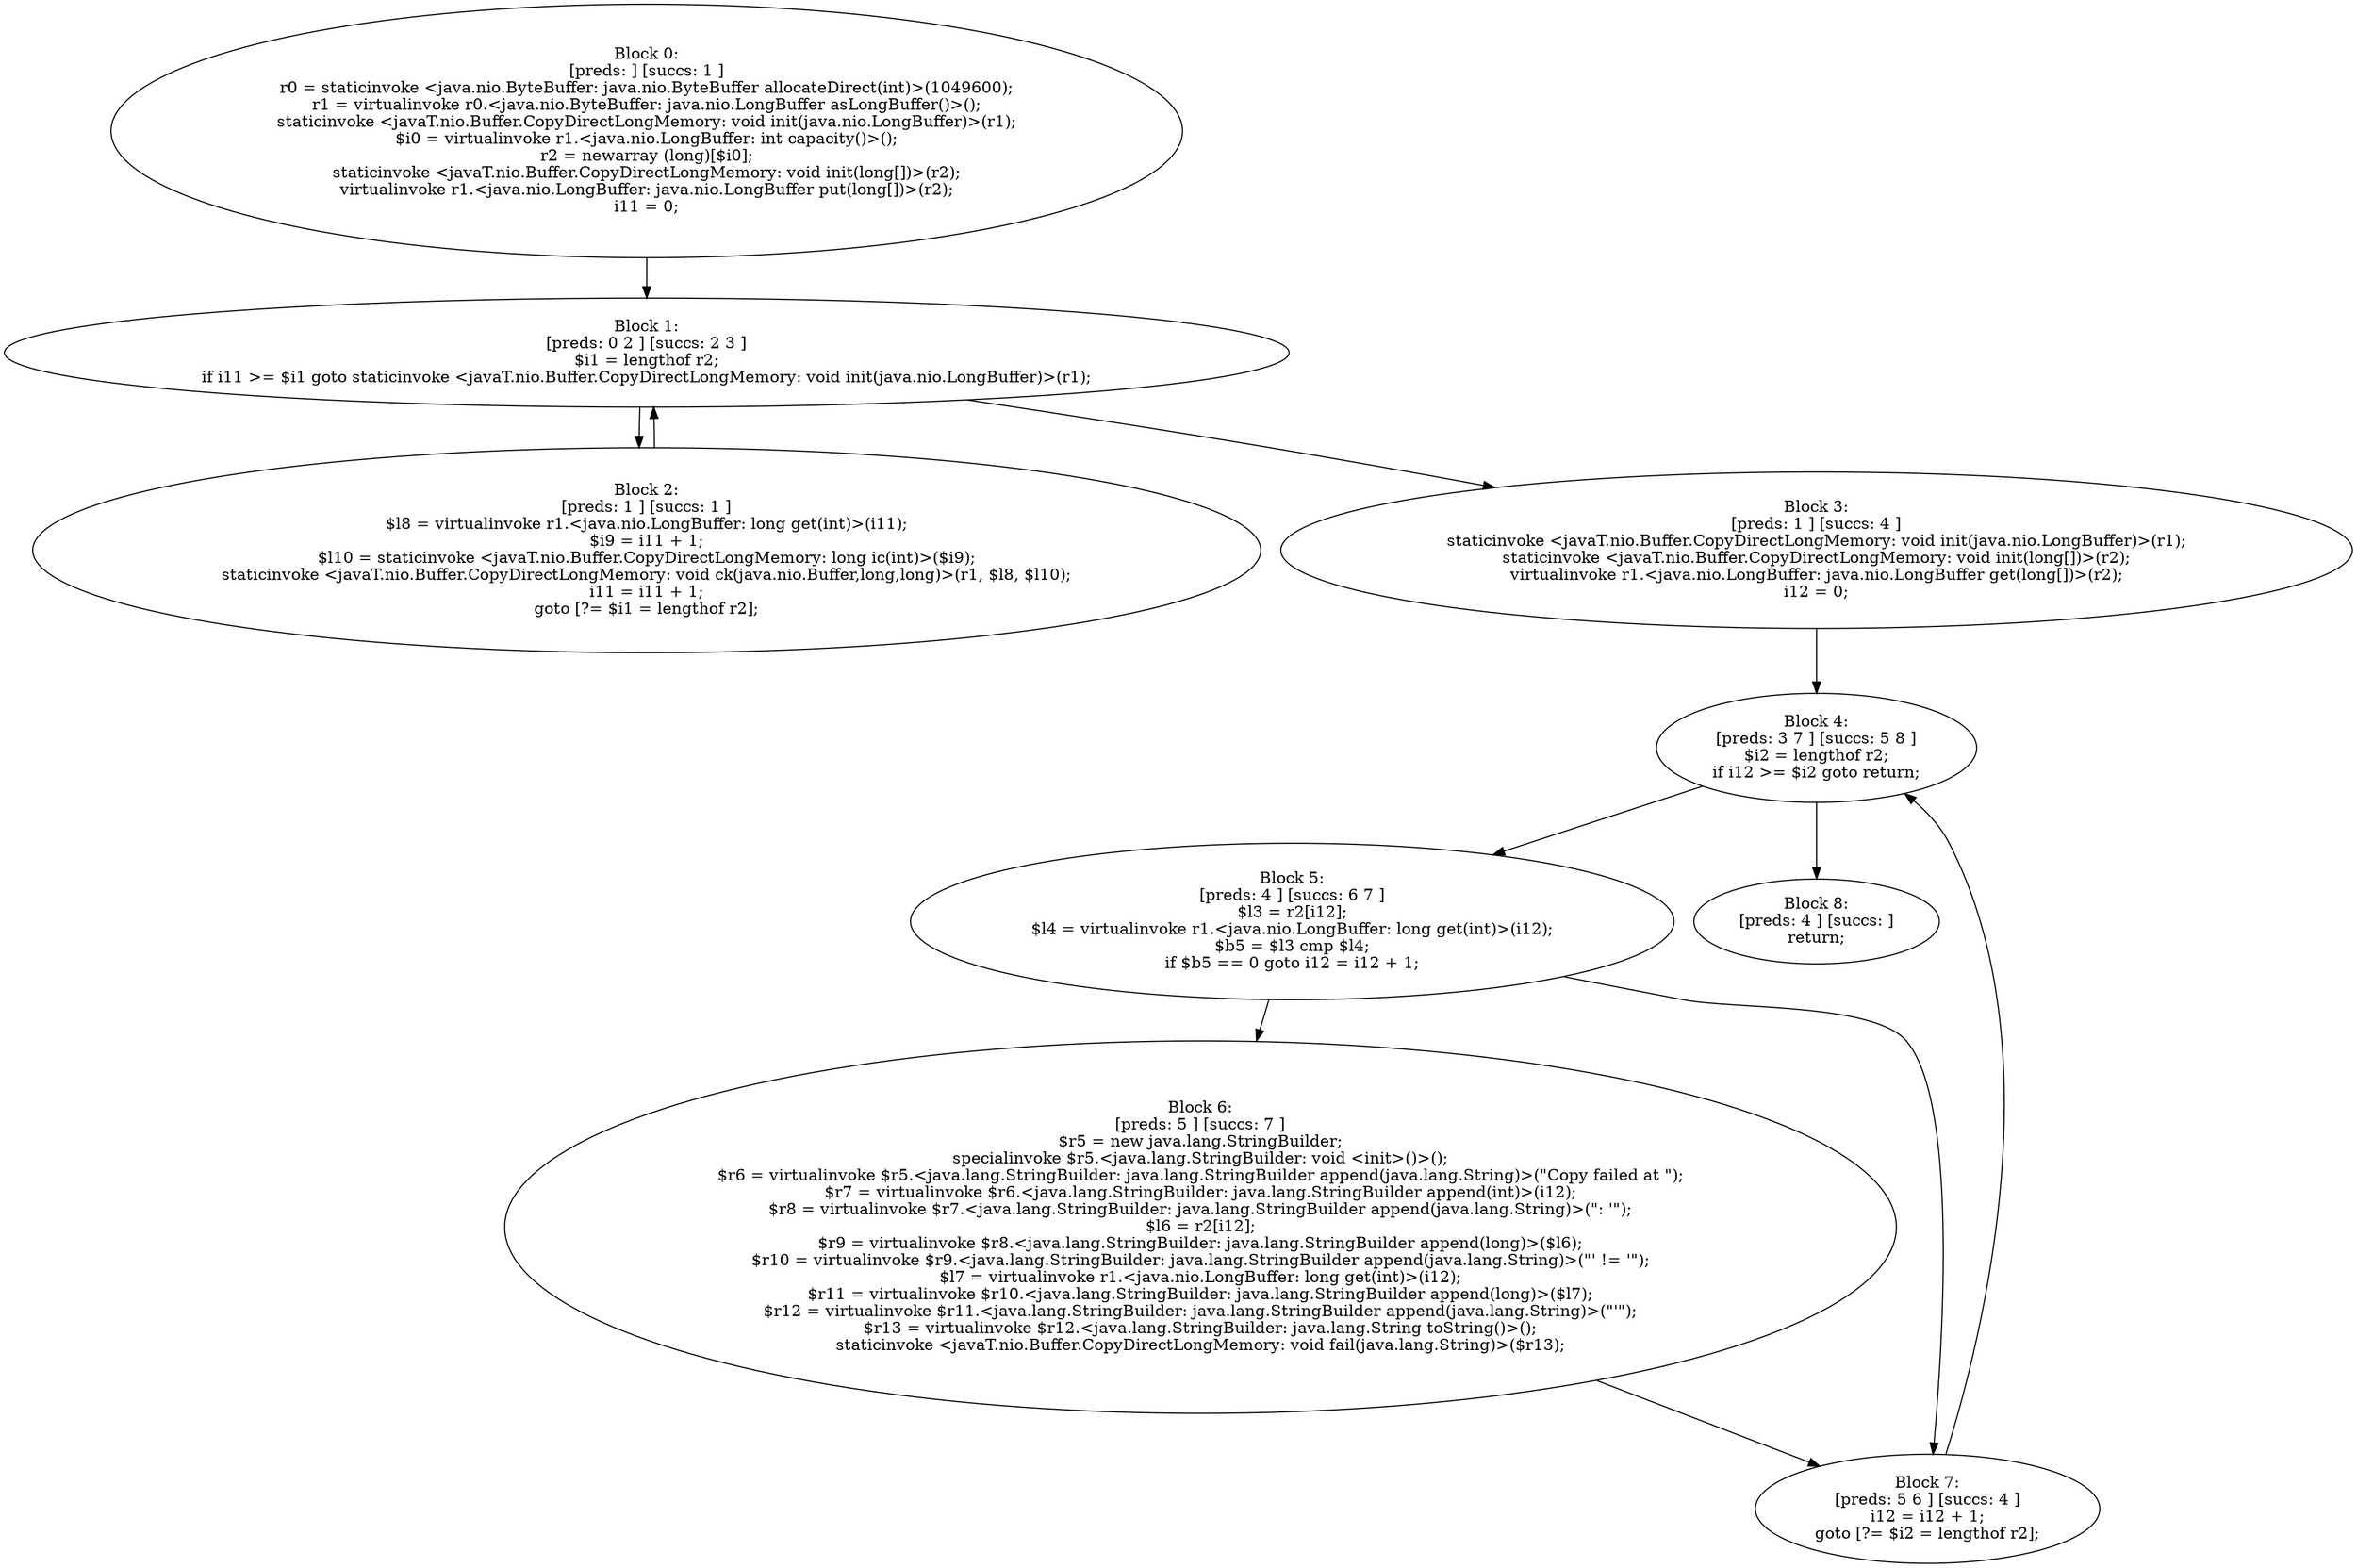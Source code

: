 digraph "unitGraph" {
    "Block 0:
[preds: ] [succs: 1 ]
r0 = staticinvoke <java.nio.ByteBuffer: java.nio.ByteBuffer allocateDirect(int)>(1049600);
r1 = virtualinvoke r0.<java.nio.ByteBuffer: java.nio.LongBuffer asLongBuffer()>();
staticinvoke <javaT.nio.Buffer.CopyDirectLongMemory: void init(java.nio.LongBuffer)>(r1);
$i0 = virtualinvoke r1.<java.nio.LongBuffer: int capacity()>();
r2 = newarray (long)[$i0];
staticinvoke <javaT.nio.Buffer.CopyDirectLongMemory: void init(long[])>(r2);
virtualinvoke r1.<java.nio.LongBuffer: java.nio.LongBuffer put(long[])>(r2);
i11 = 0;
"
    "Block 1:
[preds: 0 2 ] [succs: 2 3 ]
$i1 = lengthof r2;
if i11 >= $i1 goto staticinvoke <javaT.nio.Buffer.CopyDirectLongMemory: void init(java.nio.LongBuffer)>(r1);
"
    "Block 2:
[preds: 1 ] [succs: 1 ]
$l8 = virtualinvoke r1.<java.nio.LongBuffer: long get(int)>(i11);
$i9 = i11 + 1;
$l10 = staticinvoke <javaT.nio.Buffer.CopyDirectLongMemory: long ic(int)>($i9);
staticinvoke <javaT.nio.Buffer.CopyDirectLongMemory: void ck(java.nio.Buffer,long,long)>(r1, $l8, $l10);
i11 = i11 + 1;
goto [?= $i1 = lengthof r2];
"
    "Block 3:
[preds: 1 ] [succs: 4 ]
staticinvoke <javaT.nio.Buffer.CopyDirectLongMemory: void init(java.nio.LongBuffer)>(r1);
staticinvoke <javaT.nio.Buffer.CopyDirectLongMemory: void init(long[])>(r2);
virtualinvoke r1.<java.nio.LongBuffer: java.nio.LongBuffer get(long[])>(r2);
i12 = 0;
"
    "Block 4:
[preds: 3 7 ] [succs: 5 8 ]
$i2 = lengthof r2;
if i12 >= $i2 goto return;
"
    "Block 5:
[preds: 4 ] [succs: 6 7 ]
$l3 = r2[i12];
$l4 = virtualinvoke r1.<java.nio.LongBuffer: long get(int)>(i12);
$b5 = $l3 cmp $l4;
if $b5 == 0 goto i12 = i12 + 1;
"
    "Block 6:
[preds: 5 ] [succs: 7 ]
$r5 = new java.lang.StringBuilder;
specialinvoke $r5.<java.lang.StringBuilder: void <init>()>();
$r6 = virtualinvoke $r5.<java.lang.StringBuilder: java.lang.StringBuilder append(java.lang.String)>(\"Copy failed at \");
$r7 = virtualinvoke $r6.<java.lang.StringBuilder: java.lang.StringBuilder append(int)>(i12);
$r8 = virtualinvoke $r7.<java.lang.StringBuilder: java.lang.StringBuilder append(java.lang.String)>(\": \'\");
$l6 = r2[i12];
$r9 = virtualinvoke $r8.<java.lang.StringBuilder: java.lang.StringBuilder append(long)>($l6);
$r10 = virtualinvoke $r9.<java.lang.StringBuilder: java.lang.StringBuilder append(java.lang.String)>(\"\' != \'\");
$l7 = virtualinvoke r1.<java.nio.LongBuffer: long get(int)>(i12);
$r11 = virtualinvoke $r10.<java.lang.StringBuilder: java.lang.StringBuilder append(long)>($l7);
$r12 = virtualinvoke $r11.<java.lang.StringBuilder: java.lang.StringBuilder append(java.lang.String)>(\"\'\");
$r13 = virtualinvoke $r12.<java.lang.StringBuilder: java.lang.String toString()>();
staticinvoke <javaT.nio.Buffer.CopyDirectLongMemory: void fail(java.lang.String)>($r13);
"
    "Block 7:
[preds: 5 6 ] [succs: 4 ]
i12 = i12 + 1;
goto [?= $i2 = lengthof r2];
"
    "Block 8:
[preds: 4 ] [succs: ]
return;
"
    "Block 0:
[preds: ] [succs: 1 ]
r0 = staticinvoke <java.nio.ByteBuffer: java.nio.ByteBuffer allocateDirect(int)>(1049600);
r1 = virtualinvoke r0.<java.nio.ByteBuffer: java.nio.LongBuffer asLongBuffer()>();
staticinvoke <javaT.nio.Buffer.CopyDirectLongMemory: void init(java.nio.LongBuffer)>(r1);
$i0 = virtualinvoke r1.<java.nio.LongBuffer: int capacity()>();
r2 = newarray (long)[$i0];
staticinvoke <javaT.nio.Buffer.CopyDirectLongMemory: void init(long[])>(r2);
virtualinvoke r1.<java.nio.LongBuffer: java.nio.LongBuffer put(long[])>(r2);
i11 = 0;
"->"Block 1:
[preds: 0 2 ] [succs: 2 3 ]
$i1 = lengthof r2;
if i11 >= $i1 goto staticinvoke <javaT.nio.Buffer.CopyDirectLongMemory: void init(java.nio.LongBuffer)>(r1);
";
    "Block 1:
[preds: 0 2 ] [succs: 2 3 ]
$i1 = lengthof r2;
if i11 >= $i1 goto staticinvoke <javaT.nio.Buffer.CopyDirectLongMemory: void init(java.nio.LongBuffer)>(r1);
"->"Block 2:
[preds: 1 ] [succs: 1 ]
$l8 = virtualinvoke r1.<java.nio.LongBuffer: long get(int)>(i11);
$i9 = i11 + 1;
$l10 = staticinvoke <javaT.nio.Buffer.CopyDirectLongMemory: long ic(int)>($i9);
staticinvoke <javaT.nio.Buffer.CopyDirectLongMemory: void ck(java.nio.Buffer,long,long)>(r1, $l8, $l10);
i11 = i11 + 1;
goto [?= $i1 = lengthof r2];
";
    "Block 1:
[preds: 0 2 ] [succs: 2 3 ]
$i1 = lengthof r2;
if i11 >= $i1 goto staticinvoke <javaT.nio.Buffer.CopyDirectLongMemory: void init(java.nio.LongBuffer)>(r1);
"->"Block 3:
[preds: 1 ] [succs: 4 ]
staticinvoke <javaT.nio.Buffer.CopyDirectLongMemory: void init(java.nio.LongBuffer)>(r1);
staticinvoke <javaT.nio.Buffer.CopyDirectLongMemory: void init(long[])>(r2);
virtualinvoke r1.<java.nio.LongBuffer: java.nio.LongBuffer get(long[])>(r2);
i12 = 0;
";
    "Block 2:
[preds: 1 ] [succs: 1 ]
$l8 = virtualinvoke r1.<java.nio.LongBuffer: long get(int)>(i11);
$i9 = i11 + 1;
$l10 = staticinvoke <javaT.nio.Buffer.CopyDirectLongMemory: long ic(int)>($i9);
staticinvoke <javaT.nio.Buffer.CopyDirectLongMemory: void ck(java.nio.Buffer,long,long)>(r1, $l8, $l10);
i11 = i11 + 1;
goto [?= $i1 = lengthof r2];
"->"Block 1:
[preds: 0 2 ] [succs: 2 3 ]
$i1 = lengthof r2;
if i11 >= $i1 goto staticinvoke <javaT.nio.Buffer.CopyDirectLongMemory: void init(java.nio.LongBuffer)>(r1);
";
    "Block 3:
[preds: 1 ] [succs: 4 ]
staticinvoke <javaT.nio.Buffer.CopyDirectLongMemory: void init(java.nio.LongBuffer)>(r1);
staticinvoke <javaT.nio.Buffer.CopyDirectLongMemory: void init(long[])>(r2);
virtualinvoke r1.<java.nio.LongBuffer: java.nio.LongBuffer get(long[])>(r2);
i12 = 0;
"->"Block 4:
[preds: 3 7 ] [succs: 5 8 ]
$i2 = lengthof r2;
if i12 >= $i2 goto return;
";
    "Block 4:
[preds: 3 7 ] [succs: 5 8 ]
$i2 = lengthof r2;
if i12 >= $i2 goto return;
"->"Block 5:
[preds: 4 ] [succs: 6 7 ]
$l3 = r2[i12];
$l4 = virtualinvoke r1.<java.nio.LongBuffer: long get(int)>(i12);
$b5 = $l3 cmp $l4;
if $b5 == 0 goto i12 = i12 + 1;
";
    "Block 4:
[preds: 3 7 ] [succs: 5 8 ]
$i2 = lengthof r2;
if i12 >= $i2 goto return;
"->"Block 8:
[preds: 4 ] [succs: ]
return;
";
    "Block 5:
[preds: 4 ] [succs: 6 7 ]
$l3 = r2[i12];
$l4 = virtualinvoke r1.<java.nio.LongBuffer: long get(int)>(i12);
$b5 = $l3 cmp $l4;
if $b5 == 0 goto i12 = i12 + 1;
"->"Block 6:
[preds: 5 ] [succs: 7 ]
$r5 = new java.lang.StringBuilder;
specialinvoke $r5.<java.lang.StringBuilder: void <init>()>();
$r6 = virtualinvoke $r5.<java.lang.StringBuilder: java.lang.StringBuilder append(java.lang.String)>(\"Copy failed at \");
$r7 = virtualinvoke $r6.<java.lang.StringBuilder: java.lang.StringBuilder append(int)>(i12);
$r8 = virtualinvoke $r7.<java.lang.StringBuilder: java.lang.StringBuilder append(java.lang.String)>(\": \'\");
$l6 = r2[i12];
$r9 = virtualinvoke $r8.<java.lang.StringBuilder: java.lang.StringBuilder append(long)>($l6);
$r10 = virtualinvoke $r9.<java.lang.StringBuilder: java.lang.StringBuilder append(java.lang.String)>(\"\' != \'\");
$l7 = virtualinvoke r1.<java.nio.LongBuffer: long get(int)>(i12);
$r11 = virtualinvoke $r10.<java.lang.StringBuilder: java.lang.StringBuilder append(long)>($l7);
$r12 = virtualinvoke $r11.<java.lang.StringBuilder: java.lang.StringBuilder append(java.lang.String)>(\"\'\");
$r13 = virtualinvoke $r12.<java.lang.StringBuilder: java.lang.String toString()>();
staticinvoke <javaT.nio.Buffer.CopyDirectLongMemory: void fail(java.lang.String)>($r13);
";
    "Block 5:
[preds: 4 ] [succs: 6 7 ]
$l3 = r2[i12];
$l4 = virtualinvoke r1.<java.nio.LongBuffer: long get(int)>(i12);
$b5 = $l3 cmp $l4;
if $b5 == 0 goto i12 = i12 + 1;
"->"Block 7:
[preds: 5 6 ] [succs: 4 ]
i12 = i12 + 1;
goto [?= $i2 = lengthof r2];
";
    "Block 6:
[preds: 5 ] [succs: 7 ]
$r5 = new java.lang.StringBuilder;
specialinvoke $r5.<java.lang.StringBuilder: void <init>()>();
$r6 = virtualinvoke $r5.<java.lang.StringBuilder: java.lang.StringBuilder append(java.lang.String)>(\"Copy failed at \");
$r7 = virtualinvoke $r6.<java.lang.StringBuilder: java.lang.StringBuilder append(int)>(i12);
$r8 = virtualinvoke $r7.<java.lang.StringBuilder: java.lang.StringBuilder append(java.lang.String)>(\": \'\");
$l6 = r2[i12];
$r9 = virtualinvoke $r8.<java.lang.StringBuilder: java.lang.StringBuilder append(long)>($l6);
$r10 = virtualinvoke $r9.<java.lang.StringBuilder: java.lang.StringBuilder append(java.lang.String)>(\"\' != \'\");
$l7 = virtualinvoke r1.<java.nio.LongBuffer: long get(int)>(i12);
$r11 = virtualinvoke $r10.<java.lang.StringBuilder: java.lang.StringBuilder append(long)>($l7);
$r12 = virtualinvoke $r11.<java.lang.StringBuilder: java.lang.StringBuilder append(java.lang.String)>(\"\'\");
$r13 = virtualinvoke $r12.<java.lang.StringBuilder: java.lang.String toString()>();
staticinvoke <javaT.nio.Buffer.CopyDirectLongMemory: void fail(java.lang.String)>($r13);
"->"Block 7:
[preds: 5 6 ] [succs: 4 ]
i12 = i12 + 1;
goto [?= $i2 = lengthof r2];
";
    "Block 7:
[preds: 5 6 ] [succs: 4 ]
i12 = i12 + 1;
goto [?= $i2 = lengthof r2];
"->"Block 4:
[preds: 3 7 ] [succs: 5 8 ]
$i2 = lengthof r2;
if i12 >= $i2 goto return;
";
}
